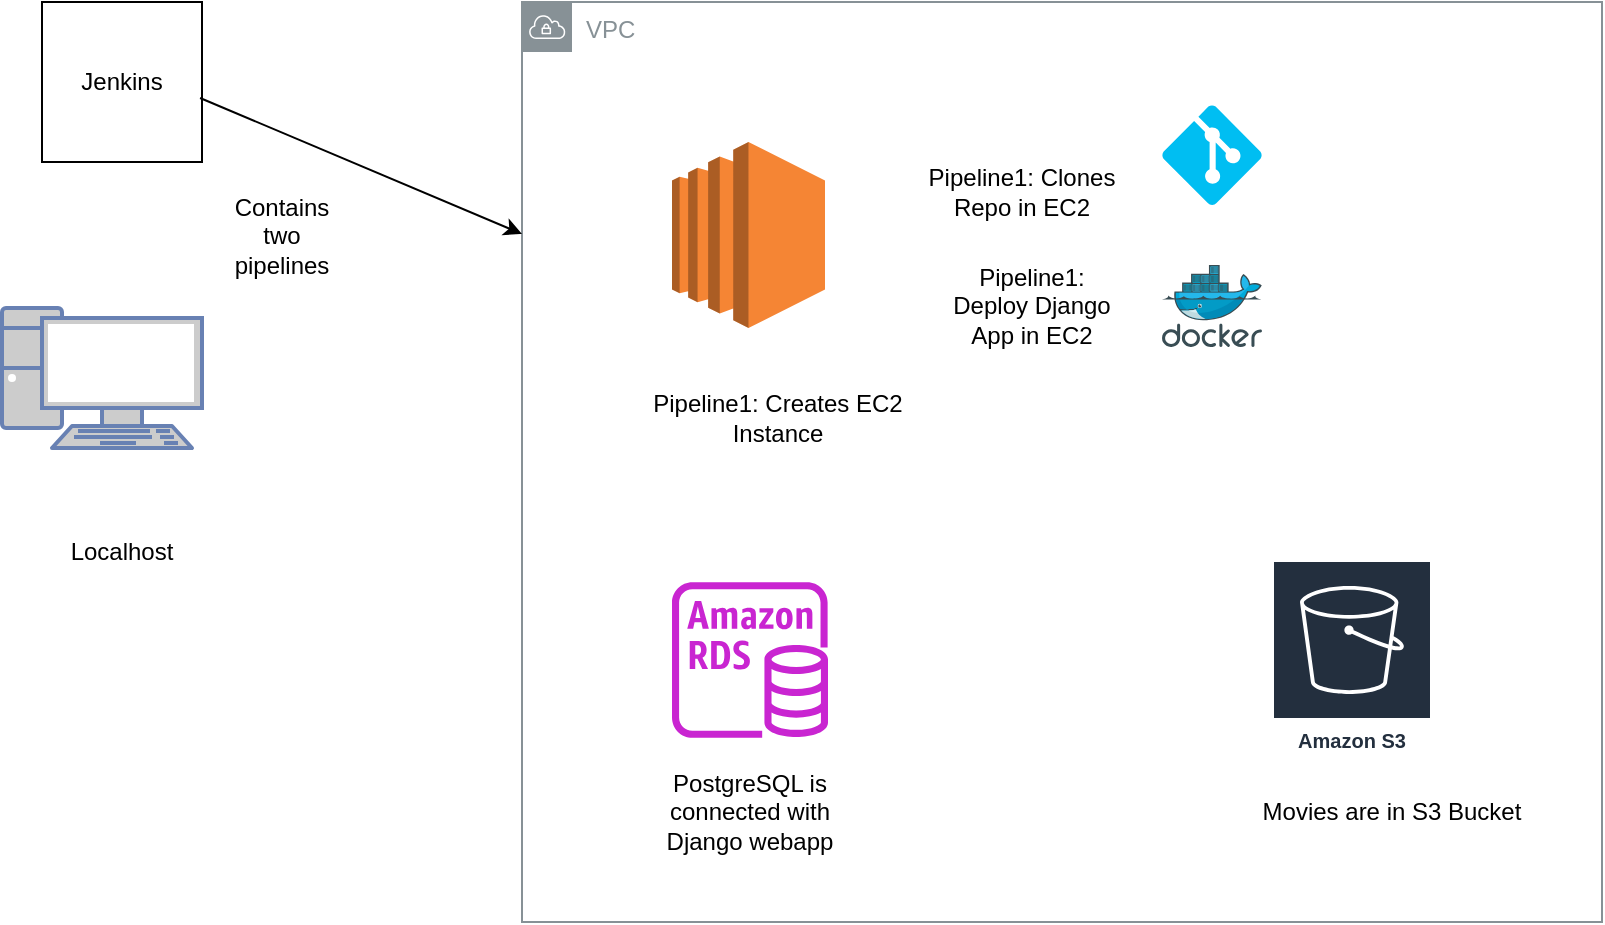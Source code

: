 <mxfile version="22.1.18" type="github">
  <diagram name="Page-1" id="8Wz5gM3MXV_MsVQlrzzW">
    <mxGraphModel dx="724" dy="442" grid="1" gridSize="10" guides="1" tooltips="1" connect="1" arrows="1" fold="1" page="1" pageScale="1" pageWidth="850" pageHeight="1100" math="0" shadow="0">
      <root>
        <mxCell id="0" />
        <mxCell id="1" parent="0" />
        <mxCell id="sT84I091obNNUdixPBFi-1" value="" style="outlineConnect=0;dashed=0;verticalLabelPosition=bottom;verticalAlign=top;align=center;html=1;shape=mxgraph.aws3.ec2;fillColor=#F58534;gradientColor=none;" vertex="1" parent="1">
          <mxGeometry x="355" y="210" width="76.5" height="93" as="geometry" />
        </mxCell>
        <mxCell id="sT84I091obNNUdixPBFi-2" value="VPC" style="sketch=0;outlineConnect=0;gradientColor=none;html=1;whiteSpace=wrap;fontSize=12;fontStyle=0;shape=mxgraph.aws4.group;grIcon=mxgraph.aws4.group_vpc;strokeColor=#879196;fillColor=none;verticalAlign=top;align=left;spacingLeft=30;fontColor=#879196;dashed=0;" vertex="1" parent="1">
          <mxGeometry x="280" y="140" width="540" height="460" as="geometry" />
        </mxCell>
        <mxCell id="sT84I091obNNUdixPBFi-3" value="" style="sketch=0;outlineConnect=0;fontColor=#232F3E;gradientColor=none;fillColor=#C925D1;strokeColor=none;dashed=0;verticalLabelPosition=bottom;verticalAlign=top;align=center;html=1;fontSize=12;fontStyle=0;aspect=fixed;pointerEvents=1;shape=mxgraph.aws4.rds_instance;" vertex="1" parent="1">
          <mxGeometry x="355" y="430" width="78" height="78" as="geometry" />
        </mxCell>
        <mxCell id="sT84I091obNNUdixPBFi-4" value="Amazon S3" style="sketch=0;outlineConnect=0;fontColor=#232F3E;gradientColor=none;strokeColor=#ffffff;fillColor=#232F3E;dashed=0;verticalLabelPosition=middle;verticalAlign=bottom;align=center;html=1;whiteSpace=wrap;fontSize=10;fontStyle=1;spacing=3;shape=mxgraph.aws4.productIcon;prIcon=mxgraph.aws4.s3;" vertex="1" parent="1">
          <mxGeometry x="655" y="419" width="80" height="100" as="geometry" />
        </mxCell>
        <mxCell id="sT84I091obNNUdixPBFi-5" value="" style="fontColor=#0066CC;verticalAlign=top;verticalLabelPosition=bottom;labelPosition=center;align=center;html=1;outlineConnect=0;fillColor=#CCCCCC;strokeColor=#6881B3;gradientColor=none;gradientDirection=north;strokeWidth=2;shape=mxgraph.networks.pc;" vertex="1" parent="1">
          <mxGeometry x="20" y="293" width="100" height="70" as="geometry" />
        </mxCell>
        <mxCell id="sT84I091obNNUdixPBFi-6" value="Jenkins" style="whiteSpace=wrap;html=1;aspect=fixed;" vertex="1" parent="1">
          <mxGeometry x="40" y="140" width="80" height="80" as="geometry" />
        </mxCell>
        <mxCell id="sT84I091obNNUdixPBFi-14" value="" style="endArrow=classic;html=1;rounded=0;exitX=0.988;exitY=0.6;exitDx=0;exitDy=0;exitPerimeter=0;" edge="1" parent="1" source="sT84I091obNNUdixPBFi-6" target="sT84I091obNNUdixPBFi-2">
          <mxGeometry width="50" height="50" relative="1" as="geometry">
            <mxPoint x="140" y="205" as="sourcePoint" />
            <mxPoint x="190" y="155" as="targetPoint" />
          </mxGeometry>
        </mxCell>
        <mxCell id="sT84I091obNNUdixPBFi-18" value="Contains two pipelines" style="text;html=1;strokeColor=none;fillColor=none;align=center;verticalAlign=middle;whiteSpace=wrap;rounded=0;" vertex="1" parent="1">
          <mxGeometry x="130" y="241.5" width="60" height="30" as="geometry" />
        </mxCell>
        <mxCell id="sT84I091obNNUdixPBFi-19" value="Localhost&lt;br&gt;" style="text;html=1;strokeColor=none;fillColor=none;align=center;verticalAlign=middle;whiteSpace=wrap;rounded=0;" vertex="1" parent="1">
          <mxGeometry x="50" y="400" width="60" height="30" as="geometry" />
        </mxCell>
        <mxCell id="sT84I091obNNUdixPBFi-20" value="Pipeline1: Creates EC2 Instance" style="text;html=1;strokeColor=none;fillColor=none;align=center;verticalAlign=middle;whiteSpace=wrap;rounded=0;" vertex="1" parent="1">
          <mxGeometry x="340" y="333" width="136" height="30" as="geometry" />
        </mxCell>
        <mxCell id="sT84I091obNNUdixPBFi-21" value="" style="image;sketch=0;aspect=fixed;html=1;points=[];align=center;fontSize=12;image=img/lib/mscae/Docker.svg;" vertex="1" parent="1">
          <mxGeometry x="600" y="271.5" width="50" height="41" as="geometry" />
        </mxCell>
        <mxCell id="sT84I091obNNUdixPBFi-22" value="" style="verticalLabelPosition=bottom;html=1;verticalAlign=top;align=center;strokeColor=none;fillColor=#00BEF2;shape=mxgraph.azure.git_repository;" vertex="1" parent="1">
          <mxGeometry x="600" y="191.5" width="50" height="50" as="geometry" />
        </mxCell>
        <mxCell id="sT84I091obNNUdixPBFi-23" value="Pipeline1: Clones Repo in EC2" style="text;html=1;strokeColor=none;fillColor=none;align=center;verticalAlign=middle;whiteSpace=wrap;rounded=0;" vertex="1" parent="1">
          <mxGeometry x="480" y="220" width="100" height="30" as="geometry" />
        </mxCell>
        <mxCell id="sT84I091obNNUdixPBFi-24" value="Pipeline1: Deploy Django App in EC2" style="text;html=1;strokeColor=none;fillColor=none;align=center;verticalAlign=middle;whiteSpace=wrap;rounded=0;" vertex="1" parent="1">
          <mxGeometry x="490" y="277" width="90" height="30" as="geometry" />
        </mxCell>
        <mxCell id="sT84I091obNNUdixPBFi-25" value="PostgreSQL is connected with Django webapp" style="text;html=1;strokeColor=none;fillColor=none;align=center;verticalAlign=middle;whiteSpace=wrap;rounded=0;" vertex="1" parent="1">
          <mxGeometry x="334" y="530" width="120" height="30" as="geometry" />
        </mxCell>
        <mxCell id="sT84I091obNNUdixPBFi-26" value="Movies are in S3 Bucket" style="text;html=1;strokeColor=none;fillColor=none;align=center;verticalAlign=middle;whiteSpace=wrap;rounded=0;" vertex="1" parent="1">
          <mxGeometry x="640" y="530" width="150" height="30" as="geometry" />
        </mxCell>
      </root>
    </mxGraphModel>
  </diagram>
</mxfile>
